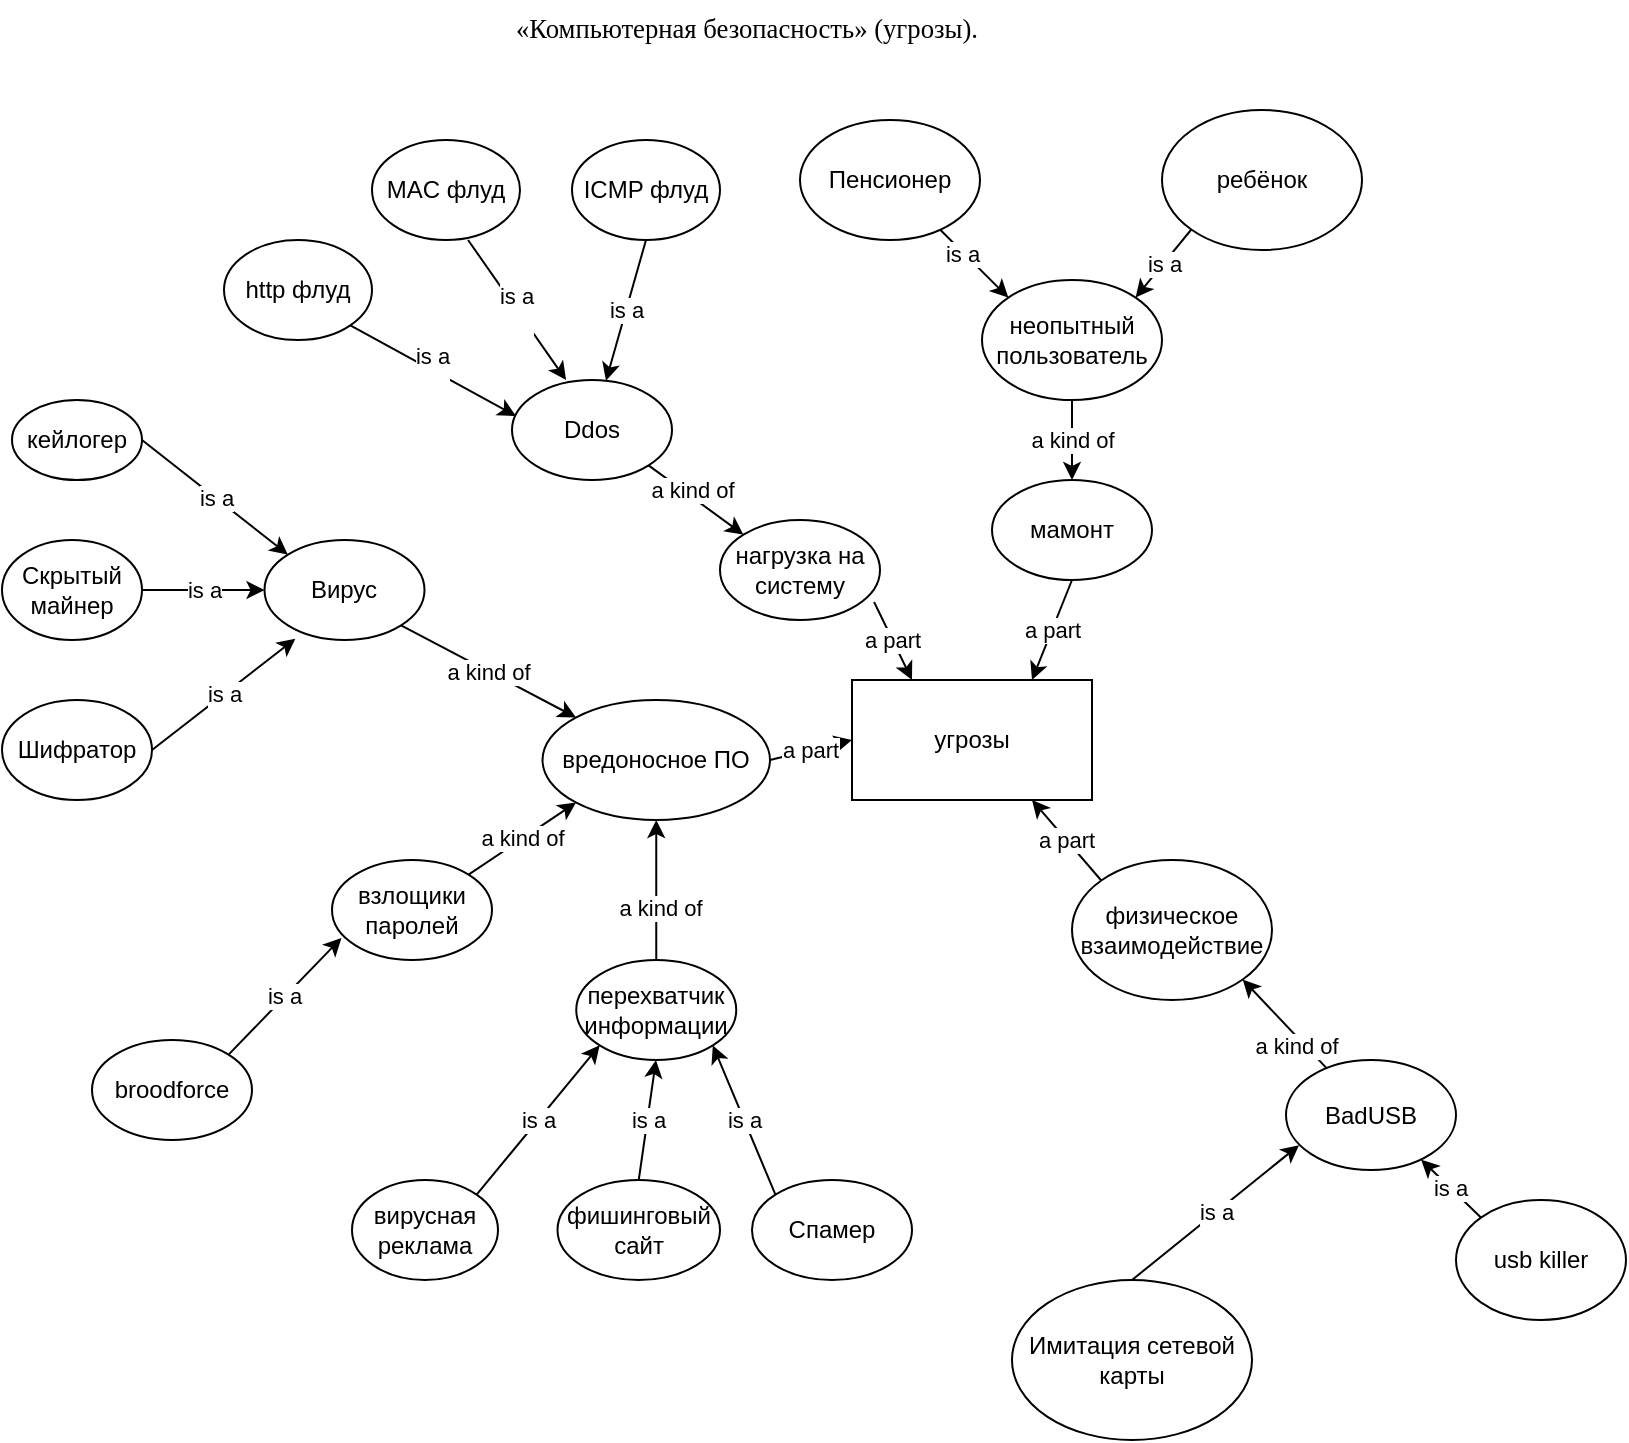 <mxfile version="20.3.0" type="device"><diagram id="s81xPZmnvJY6EVV-rgru" name="Страница 1"><mxGraphModel dx="1027" dy="2011" grid="1" gridSize="10" guides="1" tooltips="1" connect="1" arrows="1" fold="1" page="1" pageScale="1" pageWidth="827" pageHeight="1169" math="0" shadow="0"><root><mxCell id="0"/><mxCell id="1" parent="0"/><mxCell id="eFRJHcOyNVwVkOgTe_re-1" value="&lt;span data-sheets-userformat=&quot;{&amp;quot;2&amp;quot;:14849,&amp;quot;3&amp;quot;:{&amp;quot;1&amp;quot;:0},&amp;quot;12&amp;quot;:0,&amp;quot;14&amp;quot;:{&amp;quot;1&amp;quot;:2,&amp;quot;2&amp;quot;:0},&amp;quot;15&amp;quot;:&amp;quot;\&amp;quot;Times New Roman\&amp;quot;, serif&amp;quot;,&amp;quot;16&amp;quot;:10}&quot; data-sheets-value=&quot;{&amp;quot;1&amp;quot;:2,&amp;quot;2&amp;quot;:&amp;quot;«Компьютерная безопасность» (угрозы).&amp;quot;}&quot; style=&quot;font-size:10pt;font-family:Times New Roman;font-weight:normal;font-style:normal;&quot;&gt;«Компьютерная безопасность» (угрозы).&lt;/span&gt;" style="text;whiteSpace=wrap;html=1;" vertex="1" parent="1"><mxGeometry x="270" width="260" height="40" as="geometry"/></mxCell><mxCell id="eFRJHcOyNVwVkOgTe_re-3" value="Вирус" style="ellipse;whiteSpace=wrap;html=1;" vertex="1" parent="1"><mxGeometry x="146.25" y="270" width="80" height="50" as="geometry"/></mxCell><mxCell id="eFRJHcOyNVwVkOgTe_re-5" value="a kind of" style="endArrow=classic;html=1;rounded=0;exitX=1;exitY=1;exitDx=0;exitDy=0;entryX=0;entryY=0;entryDx=0;entryDy=0;" edge="1" parent="1" source="eFRJHcOyNVwVkOgTe_re-3" target="eFRJHcOyNVwVkOgTe_re-17"><mxGeometry width="50" height="50" relative="1" as="geometry"><mxPoint x="316.25" y="380" as="sourcePoint"/><mxPoint x="317.85" y="397.8" as="targetPoint"/></mxGeometry></mxCell><mxCell id="eFRJHcOyNVwVkOgTe_re-6" value="Скрытый майнер" style="ellipse;whiteSpace=wrap;html=1;" vertex="1" parent="1"><mxGeometry x="15" y="270" width="70" height="50" as="geometry"/></mxCell><mxCell id="eFRJHcOyNVwVkOgTe_re-8" value="is a" style="endArrow=classic;html=1;rounded=0;exitX=1;exitY=0.5;exitDx=0;exitDy=0;entryX=0;entryY=0.5;entryDx=0;entryDy=0;" edge="1" parent="1" source="eFRJHcOyNVwVkOgTe_re-6" target="eFRJHcOyNVwVkOgTe_re-3"><mxGeometry width="50" height="50" relative="1" as="geometry"><mxPoint x="86.25" y="390" as="sourcePoint"/><mxPoint x="136.25" y="340" as="targetPoint"/></mxGeometry></mxCell><mxCell id="eFRJHcOyNVwVkOgTe_re-15" value="фишинговый сайт" style="ellipse;whiteSpace=wrap;html=1;" vertex="1" parent="1"><mxGeometry x="292.75" y="590" width="81.25" height="50" as="geometry"/></mxCell><mxCell id="eFRJHcOyNVwVkOgTe_re-17" value="вредоносное ПО" style="ellipse;whiteSpace=wrap;html=1;" vertex="1" parent="1"><mxGeometry x="285.25" y="350" width="113.75" height="60" as="geometry"/></mxCell><mxCell id="eFRJHcOyNVwVkOgTe_re-20" value="угрозы" style="rounded=0;whiteSpace=wrap;html=1;" vertex="1" parent="1"><mxGeometry x="440" y="340" width="120" height="60" as="geometry"/></mxCell><mxCell id="eFRJHcOyNVwVkOgTe_re-22" value="a part" style="endArrow=classic;html=1;rounded=0;exitX=1;exitY=0.5;exitDx=0;exitDy=0;entryX=0;entryY=0.5;entryDx=0;entryDy=0;" edge="1" parent="1" source="eFRJHcOyNVwVkOgTe_re-17" target="eFRJHcOyNVwVkOgTe_re-20"><mxGeometry width="50" height="50" relative="1" as="geometry"><mxPoint x="426.25" y="370" as="sourcePoint"/><mxPoint x="416.25" y="375" as="targetPoint"/></mxGeometry></mxCell><mxCell id="eFRJHcOyNVwVkOgTe_re-24" value="перехватчик информации" style="ellipse;whiteSpace=wrap;html=1;" vertex="1" parent="1"><mxGeometry x="302.13" y="480" width="80" height="50" as="geometry"/></mxCell><mxCell id="eFRJHcOyNVwVkOgTe_re-25" value="is a" style="endArrow=classic;html=1;rounded=0;exitX=0.5;exitY=0;exitDx=0;exitDy=0;" edge="1" parent="1" source="eFRJHcOyNVwVkOgTe_re-15"><mxGeometry x="0.003" width="50" height="50" relative="1" as="geometry"><mxPoint x="106.25" y="415" as="sourcePoint"/><mxPoint x="342" y="530" as="targetPoint"/><mxPoint as="offset"/></mxGeometry></mxCell><mxCell id="eFRJHcOyNVwVkOgTe_re-26" value="" style="endArrow=classic;html=1;rounded=0;exitX=0.5;exitY=0;exitDx=0;exitDy=0;entryX=0.5;entryY=1;entryDx=0;entryDy=0;" edge="1" parent="1" source="eFRJHcOyNVwVkOgTe_re-24" target="eFRJHcOyNVwVkOgTe_re-17"><mxGeometry width="50" height="50" relative="1" as="geometry"><mxPoint x="286.25" y="430" as="sourcePoint"/><mxPoint x="430" y="505" as="targetPoint"/></mxGeometry></mxCell><mxCell id="eFRJHcOyNVwVkOgTe_re-27" value="a kind of" style="edgeLabel;html=1;align=center;verticalAlign=middle;resizable=0;points=[];" vertex="1" connectable="0" parent="eFRJHcOyNVwVkOgTe_re-26"><mxGeometry x="-0.245" y="-2" relative="1" as="geometry"><mxPoint as="offset"/></mxGeometry></mxCell><mxCell id="eFRJHcOyNVwVkOgTe_re-29" value="broodforce" style="ellipse;whiteSpace=wrap;html=1;" vertex="1" parent="1"><mxGeometry x="60" y="520" width="80" height="50" as="geometry"/></mxCell><mxCell id="eFRJHcOyNVwVkOgTe_re-30" value="взлощики паролей" style="ellipse;whiteSpace=wrap;html=1;" vertex="1" parent="1"><mxGeometry x="180" y="430" width="80" height="50" as="geometry"/></mxCell><mxCell id="eFRJHcOyNVwVkOgTe_re-31" value="is a" style="endArrow=classic;html=1;rounded=0;exitX=1;exitY=0;exitDx=0;exitDy=0;entryX=0.059;entryY=0.78;entryDx=0;entryDy=0;entryPerimeter=0;" edge="1" parent="1" source="eFRJHcOyNVwVkOgTe_re-29" target="eFRJHcOyNVwVkOgTe_re-30"><mxGeometry width="50" height="50" relative="1" as="geometry"><mxPoint x="256.25" y="500" as="sourcePoint"/><mxPoint x="306.25" y="450" as="targetPoint"/></mxGeometry></mxCell><mxCell id="eFRJHcOyNVwVkOgTe_re-32" value="a kind of" style="endArrow=classic;html=1;rounded=0;exitX=1;exitY=0;exitDx=0;exitDy=0;entryX=0;entryY=1;entryDx=0;entryDy=0;" edge="1" parent="1" source="eFRJHcOyNVwVkOgTe_re-30" target="eFRJHcOyNVwVkOgTe_re-17"><mxGeometry width="50" height="50" relative="1" as="geometry"><mxPoint x="266.25" y="500" as="sourcePoint"/><mxPoint x="316.25" y="450" as="targetPoint"/></mxGeometry></mxCell><mxCell id="eFRJHcOyNVwVkOgTe_re-34" value="Ddos" style="ellipse;whiteSpace=wrap;html=1;" vertex="1" parent="1"><mxGeometry x="270" y="190" width="80" height="50" as="geometry"/></mxCell><mxCell id="eFRJHcOyNVwVkOgTe_re-37" value="" style="endArrow=classic;html=1;rounded=0;exitX=1;exitY=1;exitDx=0;exitDy=0;entryX=0;entryY=0;entryDx=0;entryDy=0;" edge="1" parent="1" source="eFRJHcOyNVwVkOgTe_re-34" target="eFRJHcOyNVwVkOgTe_re-41"><mxGeometry width="50" height="50" relative="1" as="geometry"><mxPoint x="354.534" y="232.678" as="sourcePoint"/><mxPoint x="360" y="240" as="targetPoint"/></mxGeometry></mxCell><mxCell id="eFRJHcOyNVwVkOgTe_re-38" value="a kind of" style="edgeLabel;html=1;align=center;verticalAlign=middle;resizable=0;points=[];" vertex="1" connectable="0" parent="eFRJHcOyNVwVkOgTe_re-37"><mxGeometry x="-0.187" y="3" relative="1" as="geometry"><mxPoint as="offset"/></mxGeometry></mxCell><mxCell id="eFRJHcOyNVwVkOgTe_re-39" value="кейлогер" style="ellipse;whiteSpace=wrap;html=1;" vertex="1" parent="1"><mxGeometry x="20" y="200" width="65" height="40" as="geometry"/></mxCell><mxCell id="eFRJHcOyNVwVkOgTe_re-40" value="is a" style="endArrow=classic;html=1;rounded=0;exitX=1;exitY=0.5;exitDx=0;exitDy=0;entryX=0;entryY=0;entryDx=0;entryDy=0;" edge="1" parent="1" source="eFRJHcOyNVwVkOgTe_re-39" target="eFRJHcOyNVwVkOgTe_re-3"><mxGeometry width="50" height="50" relative="1" as="geometry"><mxPoint x="130" y="300" as="sourcePoint"/><mxPoint x="180" y="250" as="targetPoint"/></mxGeometry></mxCell><mxCell id="eFRJHcOyNVwVkOgTe_re-41" value="нагрузка на систему" style="ellipse;whiteSpace=wrap;html=1;" vertex="1" parent="1"><mxGeometry x="374" y="260" width="80" height="50" as="geometry"/></mxCell><mxCell id="eFRJHcOyNVwVkOgTe_re-42" value="a part" style="endArrow=classic;html=1;rounded=0;exitX=0.963;exitY=0.82;exitDx=0;exitDy=0;entryX=0.25;entryY=0;entryDx=0;entryDy=0;exitPerimeter=0;" edge="1" parent="1" source="eFRJHcOyNVwVkOgTe_re-41" target="eFRJHcOyNVwVkOgTe_re-20"><mxGeometry width="50" height="50" relative="1" as="geometry"><mxPoint x="500" y="350" as="sourcePoint"/><mxPoint x="550" y="300" as="targetPoint"/></mxGeometry></mxCell><mxCell id="eFRJHcOyNVwVkOgTe_re-43" value="http флуд" style="ellipse;whiteSpace=wrap;html=1;" vertex="1" parent="1"><mxGeometry x="126" y="120" width="74" height="50" as="geometry"/></mxCell><mxCell id="eFRJHcOyNVwVkOgTe_re-44" value="ICMP флуд" style="ellipse;whiteSpace=wrap;html=1;" vertex="1" parent="1"><mxGeometry x="300" y="70" width="74" height="50" as="geometry"/></mxCell><mxCell id="eFRJHcOyNVwVkOgTe_re-45" value="MAC флуд" style="ellipse;whiteSpace=wrap;html=1;" vertex="1" parent="1"><mxGeometry x="200" y="70" width="74" height="50" as="geometry"/></mxCell><mxCell id="eFRJHcOyNVwVkOgTe_re-46" value="&#10;&lt;span style=&quot;color: rgb(0, 0, 0); font-family: Helvetica; font-size: 11px; font-style: normal; font-variant-ligatures: normal; font-variant-caps: normal; font-weight: 400; letter-spacing: normal; orphans: 2; text-align: center; text-indent: 0px; text-transform: none; widows: 2; word-spacing: 0px; -webkit-text-stroke-width: 0px; background-color: rgb(255, 255, 255); text-decoration-thickness: initial; text-decoration-style: initial; text-decoration-color: initial; float: none; display: inline !important;&quot;&gt;is a&lt;/span&gt;&#10;&#10;" style="endArrow=classic;html=1;rounded=0;exitX=1;exitY=1;exitDx=0;exitDy=0;entryX=0.025;entryY=0.36;entryDx=0;entryDy=0;entryPerimeter=0;" edge="1" parent="1" source="eFRJHcOyNVwVkOgTe_re-43" target="eFRJHcOyNVwVkOgTe_re-34"><mxGeometry width="50" height="50" relative="1" as="geometry"><mxPoint x="210" y="230" as="sourcePoint"/><mxPoint x="260" y="180" as="targetPoint"/></mxGeometry></mxCell><mxCell id="eFRJHcOyNVwVkOgTe_re-47" value="&#10;&lt;span style=&quot;color: rgb(0, 0, 0); font-family: Helvetica; font-size: 11px; font-style: normal; font-variant-ligatures: normal; font-variant-caps: normal; font-weight: 400; letter-spacing: normal; orphans: 2; text-align: center; text-indent: 0px; text-transform: none; widows: 2; word-spacing: 0px; -webkit-text-stroke-width: 0px; background-color: rgb(255, 255, 255); text-decoration-thickness: initial; text-decoration-style: initial; text-decoration-color: initial; float: none; display: inline !important;&quot;&gt;is a&lt;/span&gt;&#10;&#10;" style="endArrow=classic;html=1;rounded=0;exitX=0.649;exitY=1;exitDx=0;exitDy=0;entryX=0.338;entryY=0;entryDx=0;entryDy=0;entryPerimeter=0;exitPerimeter=0;" edge="1" parent="1" source="eFRJHcOyNVwVkOgTe_re-45" target="eFRJHcOyNVwVkOgTe_re-34"><mxGeometry width="50" height="50" relative="1" as="geometry"><mxPoint x="320" y="190" as="sourcePoint"/><mxPoint x="370" y="140" as="targetPoint"/></mxGeometry></mxCell><mxCell id="eFRJHcOyNVwVkOgTe_re-48" value="is a" style="endArrow=classic;html=1;rounded=0;exitX=0.5;exitY=1;exitDx=0;exitDy=0;" edge="1" parent="1" source="eFRJHcOyNVwVkOgTe_re-44" target="eFRJHcOyNVwVkOgTe_re-34"><mxGeometry width="50" height="50" relative="1" as="geometry"><mxPoint x="350" y="220" as="sourcePoint"/><mxPoint x="400" y="170" as="targetPoint"/></mxGeometry></mxCell><mxCell id="eFRJHcOyNVwVkOgTe_re-49" value="Спамер" style="ellipse;whiteSpace=wrap;html=1;" vertex="1" parent="1"><mxGeometry x="390" y="590" width="80" height="50" as="geometry"/></mxCell><mxCell id="eFRJHcOyNVwVkOgTe_re-50" value="is a" style="endArrow=classic;html=1;rounded=0;exitX=0;exitY=0;exitDx=0;exitDy=0;entryX=1;entryY=1;entryDx=0;entryDy=0;" edge="1" parent="1" source="eFRJHcOyNVwVkOgTe_re-49" target="eFRJHcOyNVwVkOgTe_re-24"><mxGeometry width="50" height="50" relative="1" as="geometry"><mxPoint x="430" y="550" as="sourcePoint"/><mxPoint x="480" y="500" as="targetPoint"/></mxGeometry></mxCell><mxCell id="eFRJHcOyNVwVkOgTe_re-52" value="Шифратор" style="ellipse;whiteSpace=wrap;html=1;" vertex="1" parent="1"><mxGeometry x="15" y="350" width="75" height="50" as="geometry"/></mxCell><mxCell id="eFRJHcOyNVwVkOgTe_re-53" value="is a" style="endArrow=classic;html=1;rounded=0;exitX=1;exitY=0.5;exitDx=0;exitDy=0;entryX=0.193;entryY=0.987;entryDx=0;entryDy=0;entryPerimeter=0;" edge="1" parent="1" source="eFRJHcOyNVwVkOgTe_re-52" target="eFRJHcOyNVwVkOgTe_re-3"><mxGeometry width="50" height="50" relative="1" as="geometry"><mxPoint x="140" y="420" as="sourcePoint"/><mxPoint x="190" y="370" as="targetPoint"/></mxGeometry></mxCell><mxCell id="eFRJHcOyNVwVkOgTe_re-54" value="вирусная реклама" style="ellipse;whiteSpace=wrap;html=1;" vertex="1" parent="1"><mxGeometry x="190" y="590" width="73" height="50" as="geometry"/></mxCell><mxCell id="eFRJHcOyNVwVkOgTe_re-55" value="is a" style="endArrow=classic;html=1;rounded=0;exitX=1;exitY=0;exitDx=0;exitDy=0;entryX=0;entryY=1;entryDx=0;entryDy=0;" edge="1" parent="1" source="eFRJHcOyNVwVkOgTe_re-54" target="eFRJHcOyNVwVkOgTe_re-24"><mxGeometry width="50" height="50" relative="1" as="geometry"><mxPoint x="230" y="570" as="sourcePoint"/><mxPoint x="280" y="520" as="targetPoint"/></mxGeometry></mxCell><mxCell id="eFRJHcOyNVwVkOgTe_re-57" value="Пенсионер" style="ellipse;whiteSpace=wrap;html=1;" vertex="1" parent="1"><mxGeometry x="414" y="60" width="90" height="60" as="geometry"/></mxCell><mxCell id="eFRJHcOyNVwVkOgTe_re-58" value="неопытный пользователь" style="ellipse;whiteSpace=wrap;html=1;" vertex="1" parent="1"><mxGeometry x="505" y="140" width="90" height="60" as="geometry"/></mxCell><mxCell id="eFRJHcOyNVwVkOgTe_re-59" value="мамонт" style="ellipse;whiteSpace=wrap;html=1;" vertex="1" parent="1"><mxGeometry x="510" y="240" width="80" height="50" as="geometry"/></mxCell><mxCell id="eFRJHcOyNVwVkOgTe_re-60" value="ребёнок" style="ellipse;whiteSpace=wrap;html=1;" vertex="1" parent="1"><mxGeometry x="595" y="55" width="100" height="70" as="geometry"/></mxCell><mxCell id="eFRJHcOyNVwVkOgTe_re-61" value="a kind of" style="endArrow=classic;html=1;rounded=0;exitX=0.5;exitY=1;exitDx=0;exitDy=0;entryX=0.5;entryY=0;entryDx=0;entryDy=0;" edge="1" parent="1" source="eFRJHcOyNVwVkOgTe_re-58" target="eFRJHcOyNVwVkOgTe_re-59"><mxGeometry width="50" height="50" relative="1" as="geometry"><mxPoint x="640" y="300" as="sourcePoint"/><mxPoint x="690" y="250" as="targetPoint"/></mxGeometry></mxCell><mxCell id="eFRJHcOyNVwVkOgTe_re-62" value="" style="endArrow=classic;html=1;rounded=0;entryX=0;entryY=0;entryDx=0;entryDy=0;" edge="1" parent="1" source="eFRJHcOyNVwVkOgTe_re-57" target="eFRJHcOyNVwVkOgTe_re-58"><mxGeometry width="50" height="50" relative="1" as="geometry"><mxPoint x="690" y="200" as="sourcePoint"/><mxPoint x="740" y="150" as="targetPoint"/></mxGeometry></mxCell><mxCell id="eFRJHcOyNVwVkOgTe_re-64" value="is a" style="edgeLabel;html=1;align=center;verticalAlign=middle;resizable=0;points=[];" vertex="1" connectable="0" parent="eFRJHcOyNVwVkOgTe_re-62"><mxGeometry x="-0.351" y="-1" relative="1" as="geometry"><mxPoint as="offset"/></mxGeometry></mxCell><mxCell id="eFRJHcOyNVwVkOgTe_re-63" value="is a" style="endArrow=classic;html=1;rounded=0;exitX=0;exitY=1;exitDx=0;exitDy=0;entryX=1;entryY=0;entryDx=0;entryDy=0;" edge="1" parent="1" source="eFRJHcOyNVwVkOgTe_re-60" target="eFRJHcOyNVwVkOgTe_re-58"><mxGeometry width="50" height="50" relative="1" as="geometry"><mxPoint x="690" y="310" as="sourcePoint"/><mxPoint x="740" y="260" as="targetPoint"/></mxGeometry></mxCell><mxCell id="eFRJHcOyNVwVkOgTe_re-65" value="a part" style="endArrow=classic;html=1;rounded=0;exitX=0.5;exitY=1;exitDx=0;exitDy=0;entryX=0.75;entryY=0;entryDx=0;entryDy=0;" edge="1" parent="1" source="eFRJHcOyNVwVkOgTe_re-59" target="eFRJHcOyNVwVkOgTe_re-20"><mxGeometry width="50" height="50" relative="1" as="geometry"><mxPoint x="590" y="360" as="sourcePoint"/><mxPoint x="550" y="340" as="targetPoint"/></mxGeometry></mxCell><mxCell id="eFRJHcOyNVwVkOgTe_re-67" value="usb killer" style="ellipse;whiteSpace=wrap;html=1;" vertex="1" parent="1"><mxGeometry x="742" y="600" width="85" height="60" as="geometry"/></mxCell><mxCell id="eFRJHcOyNVwVkOgTe_re-68" value="BadUSB" style="ellipse;whiteSpace=wrap;html=1;" vertex="1" parent="1"><mxGeometry x="657" y="530" width="85" height="55" as="geometry"/></mxCell><mxCell id="eFRJHcOyNVwVkOgTe_re-69" value="is a" style="endArrow=classic;html=1;rounded=0;exitX=0;exitY=0;exitDx=0;exitDy=0;entryX=0.795;entryY=0.906;entryDx=0;entryDy=0;entryPerimeter=0;" edge="1" parent="1" source="eFRJHcOyNVwVkOgTe_re-67" target="eFRJHcOyNVwVkOgTe_re-68"><mxGeometry width="50" height="50" relative="1" as="geometry"><mxPoint x="600" y="560" as="sourcePoint"/><mxPoint x="650" y="510" as="targetPoint"/></mxGeometry></mxCell><mxCell id="eFRJHcOyNVwVkOgTe_re-70" value="" style="endArrow=classic;html=1;rounded=0;entryX=1;entryY=1;entryDx=0;entryDy=0;" edge="1" parent="1" source="eFRJHcOyNVwVkOgTe_re-68" target="eFRJHcOyNVwVkOgTe_re-71"><mxGeometry width="50" height="50" relative="1" as="geometry"><mxPoint x="645" y="430" as="sourcePoint"/><mxPoint x="695" y="380" as="targetPoint"/></mxGeometry></mxCell><mxCell id="eFRJHcOyNVwVkOgTe_re-72" value="a kind of" style="edgeLabel;html=1;align=center;verticalAlign=middle;resizable=0;points=[];" vertex="1" connectable="0" parent="eFRJHcOyNVwVkOgTe_re-70"><mxGeometry x="-0.371" y="3" relative="1" as="geometry"><mxPoint as="offset"/></mxGeometry></mxCell><mxCell id="eFRJHcOyNVwVkOgTe_re-71" value="физическое взаимодействие" style="ellipse;whiteSpace=wrap;html=1;" vertex="1" parent="1"><mxGeometry x="550" y="430" width="100" height="70" as="geometry"/></mxCell><mxCell id="eFRJHcOyNVwVkOgTe_re-73" value="a part" style="endArrow=classic;html=1;rounded=0;exitX=0;exitY=0;exitDx=0;exitDy=0;entryX=0.75;entryY=1;entryDx=0;entryDy=0;" edge="1" parent="1" source="eFRJHcOyNVwVkOgTe_re-71" target="eFRJHcOyNVwVkOgTe_re-20"><mxGeometry width="50" height="50" relative="1" as="geometry"><mxPoint x="490" y="520" as="sourcePoint"/><mxPoint x="480" y="430" as="targetPoint"/></mxGeometry></mxCell><mxCell id="eFRJHcOyNVwVkOgTe_re-74" value="Имитация сетевой карты" style="ellipse;whiteSpace=wrap;html=1;" vertex="1" parent="1"><mxGeometry x="520" y="640" width="120" height="80" as="geometry"/></mxCell><mxCell id="eFRJHcOyNVwVkOgTe_re-75" value="is a" style="endArrow=classic;html=1;rounded=0;exitX=0.5;exitY=0;exitDx=0;exitDy=0;entryX=0.077;entryY=0.774;entryDx=0;entryDy=0;entryPerimeter=0;" edge="1" parent="1" source="eFRJHcOyNVwVkOgTe_re-74" target="eFRJHcOyNVwVkOgTe_re-68"><mxGeometry width="50" height="50" relative="1" as="geometry"><mxPoint x="580" y="620" as="sourcePoint"/><mxPoint x="630" y="570" as="targetPoint"/></mxGeometry></mxCell></root></mxGraphModel></diagram></mxfile>